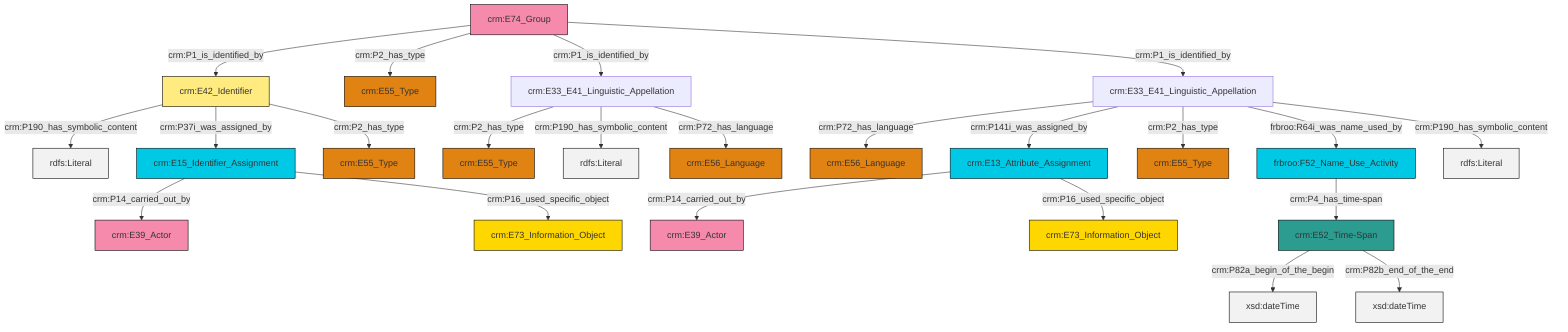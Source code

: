 graph TD
classDef Literal fill:#f2f2f2,stroke:#000000;
classDef CRM_Entity fill:#FFFFFF,stroke:#000000;
classDef Temporal_Entity fill:#00C9E6, stroke:#000000;
classDef Type fill:#E18312, stroke:#000000;
classDef Time-Span fill:#2C9C91, stroke:#000000;
classDef Appellation fill:#FFEB7F, stroke:#000000;
classDef Place fill:#008836, stroke:#000000;
classDef Persistent_Item fill:#B266B2, stroke:#000000;
classDef Conceptual_Object fill:#FFD700, stroke:#000000;
classDef Physical_Thing fill:#D2B48C, stroke:#000000;
classDef Actor fill:#f58aad, stroke:#000000;
classDef PC_Classes fill:#4ce600, stroke:#000000;
classDef Multi fill:#cccccc,stroke:#000000;

0["crm:E15_Identifier_Assignment"]:::Temporal_Entity -->|crm:P14_carried_out_by| 1["crm:E39_Actor"]:::Actor
2["crm:E33_E41_Linguistic_Appellation"]:::Default -->|crm:P2_has_type| 3["crm:E55_Type"]:::Type
6["crm:E74_Group"]:::Actor -->|crm:P1_is_identified_by| 7["crm:E42_Identifier"]:::Appellation
8["crm:E13_Attribute_Assignment"]:::Temporal_Entity -->|crm:P14_carried_out_by| 9["crm:E39_Actor"]:::Actor
7["crm:E42_Identifier"]:::Appellation -->|crm:P190_has_symbolic_content| 10[rdfs:Literal]:::Literal
15["crm:E52_Time-Span"]:::Time-Span -->|crm:P82a_begin_of_the_begin| 16[xsd:dateTime]:::Literal
8["crm:E13_Attribute_Assignment"]:::Temporal_Entity -->|crm:P16_used_specific_object| 19["crm:E73_Information_Object"]:::Conceptual_Object
6["crm:E74_Group"]:::Actor -->|crm:P2_has_type| 20["crm:E55_Type"]:::Type
7["crm:E42_Identifier"]:::Appellation -->|crm:P37i_was_assigned_by| 0["crm:E15_Identifier_Assignment"]:::Temporal_Entity
21["frbroo:F52_Name_Use_Activity"]:::Temporal_Entity -->|crm:P4_has_time-span| 15["crm:E52_Time-Span"]:::Time-Span
2["crm:E33_E41_Linguistic_Appellation"]:::Default -->|crm:P190_has_symbolic_content| 22[rdfs:Literal]:::Literal
0["crm:E15_Identifier_Assignment"]:::Temporal_Entity -->|crm:P16_used_specific_object| 25["crm:E73_Information_Object"]:::Conceptual_Object
26["crm:E33_E41_Linguistic_Appellation"]:::Default -->|crm:P72_has_language| 17["crm:E56_Language"]:::Type
6["crm:E74_Group"]:::Actor -->|crm:P1_is_identified_by| 2["crm:E33_E41_Linguistic_Appellation"]:::Default
26["crm:E33_E41_Linguistic_Appellation"]:::Default -->|crm:P141i_was_assigned_by| 8["crm:E13_Attribute_Assignment"]:::Temporal_Entity
2["crm:E33_E41_Linguistic_Appellation"]:::Default -->|crm:P72_has_language| 29["crm:E56_Language"]:::Type
7["crm:E42_Identifier"]:::Appellation -->|crm:P2_has_type| 4["crm:E55_Type"]:::Type
6["crm:E74_Group"]:::Actor -->|crm:P1_is_identified_by| 26["crm:E33_E41_Linguistic_Appellation"]:::Default
15["crm:E52_Time-Span"]:::Time-Span -->|crm:P82b_end_of_the_end| 33[xsd:dateTime]:::Literal
26["crm:E33_E41_Linguistic_Appellation"]:::Default -->|crm:P2_has_type| 11["crm:E55_Type"]:::Type
26["crm:E33_E41_Linguistic_Appellation"]:::Default -->|frbroo:R64i_was_name_used_by| 21["frbroo:F52_Name_Use_Activity"]:::Temporal_Entity
26["crm:E33_E41_Linguistic_Appellation"]:::Default -->|crm:P190_has_symbolic_content| 41[rdfs:Literal]:::Literal